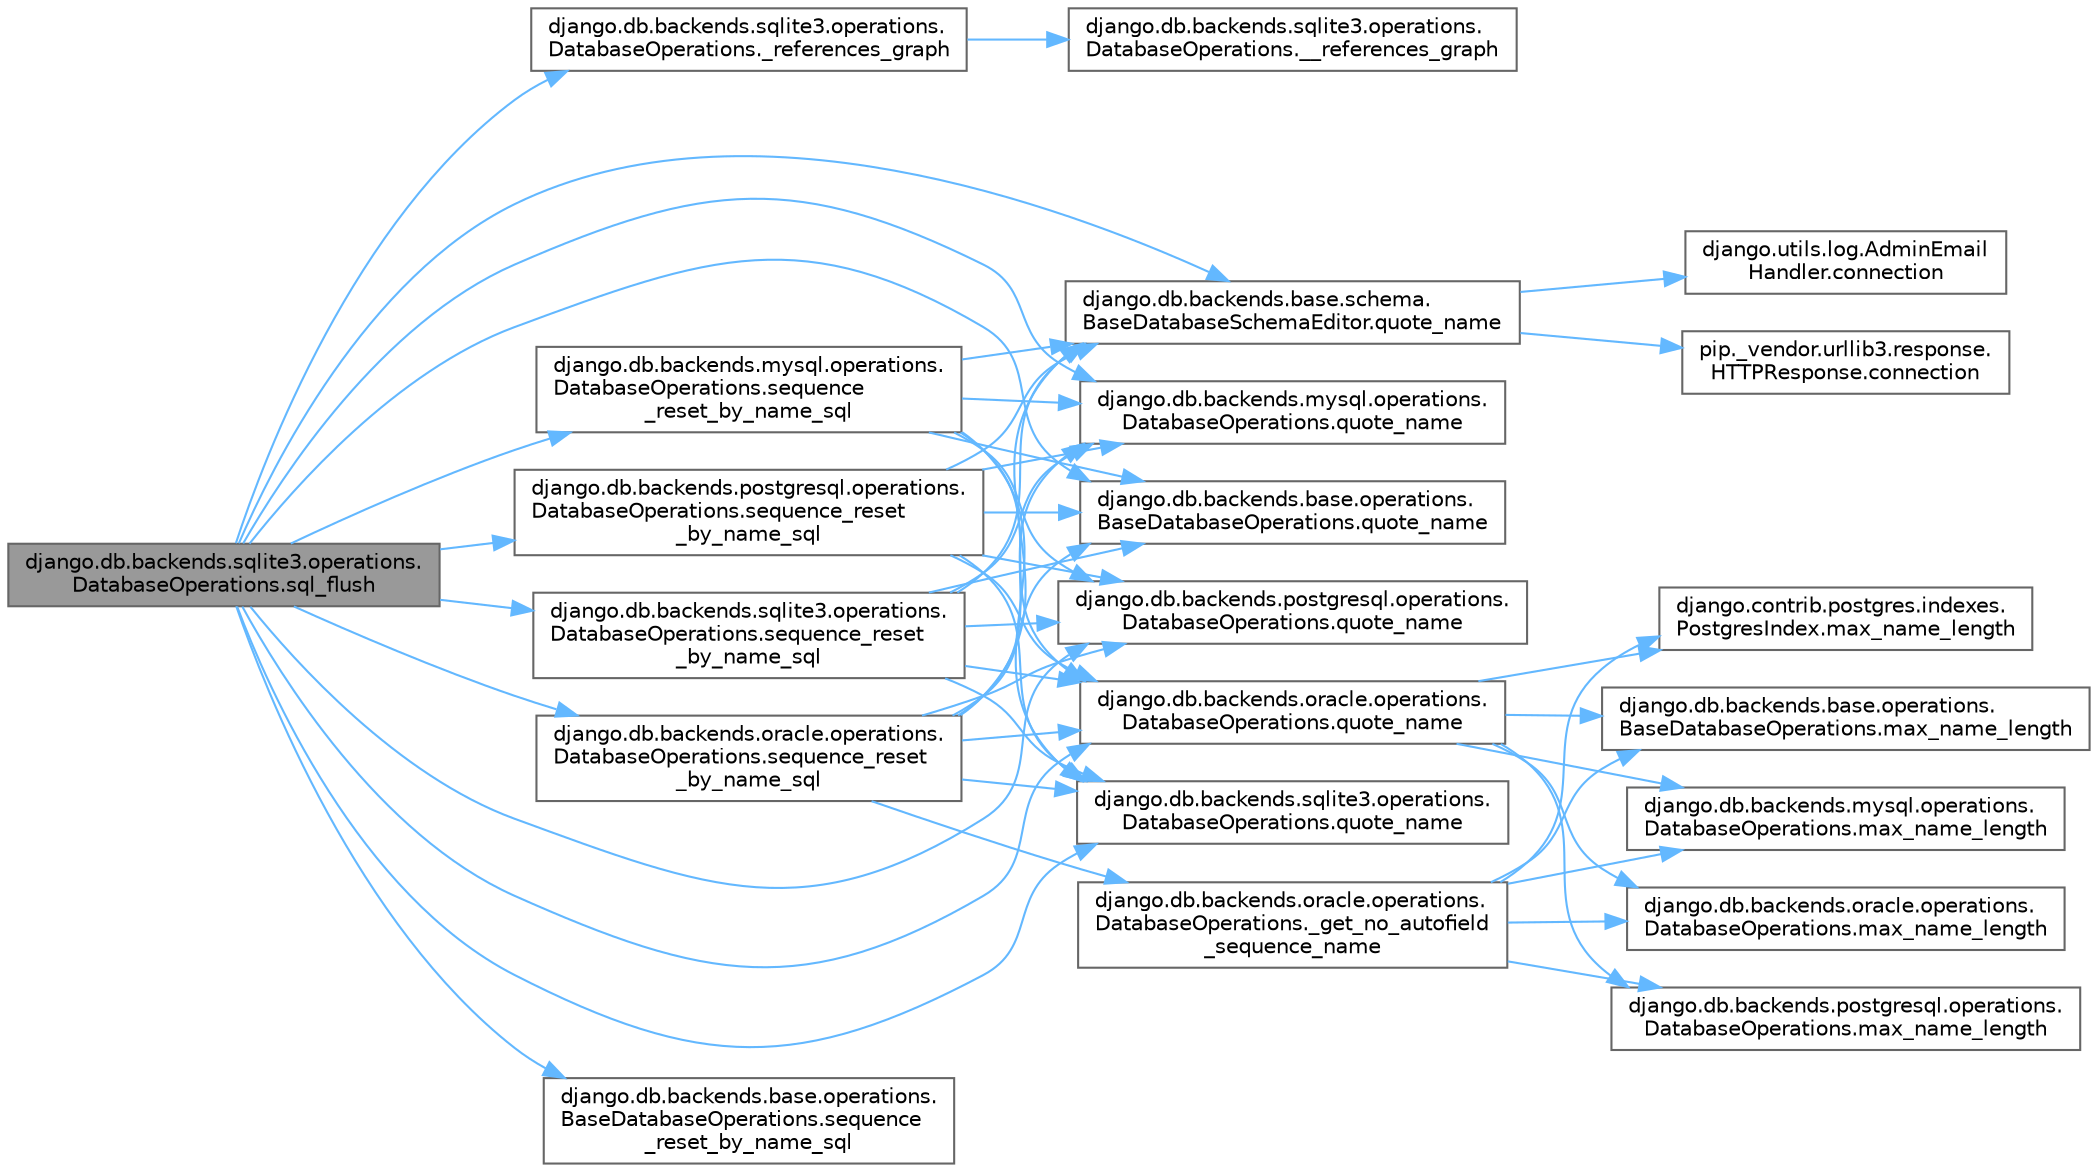 digraph "django.db.backends.sqlite3.operations.DatabaseOperations.sql_flush"
{
 // LATEX_PDF_SIZE
  bgcolor="transparent";
  edge [fontname=Helvetica,fontsize=10,labelfontname=Helvetica,labelfontsize=10];
  node [fontname=Helvetica,fontsize=10,shape=box,height=0.2,width=0.4];
  rankdir="LR";
  Node1 [id="Node000001",label="django.db.backends.sqlite3.operations.\lDatabaseOperations.sql_flush",height=0.2,width=0.4,color="gray40", fillcolor="grey60", style="filled", fontcolor="black",tooltip=" "];
  Node1 -> Node2 [id="edge1_Node000001_Node000002",color="steelblue1",style="solid",tooltip=" "];
  Node2 [id="Node000002",label="django.db.backends.sqlite3.operations.\lDatabaseOperations._references_graph",height=0.2,width=0.4,color="grey40", fillcolor="white", style="filled",URL="$classdjango_1_1db_1_1backends_1_1sqlite3_1_1operations_1_1_database_operations.html#a5e2e933602f02b0fa39ddc07a4964d83",tooltip=" "];
  Node2 -> Node3 [id="edge2_Node000002_Node000003",color="steelblue1",style="solid",tooltip=" "];
  Node3 [id="Node000003",label="django.db.backends.sqlite3.operations.\lDatabaseOperations.__references_graph",height=0.2,width=0.4,color="grey40", fillcolor="white", style="filled",URL="$classdjango_1_1db_1_1backends_1_1sqlite3_1_1operations_1_1_database_operations.html#a67207620312f8d7c2f7f3ba436583300",tooltip=" "];
  Node1 -> Node4 [id="edge3_Node000001_Node000004",color="steelblue1",style="solid",tooltip=" "];
  Node4 [id="Node000004",label="django.db.backends.base.operations.\lBaseDatabaseOperations.quote_name",height=0.2,width=0.4,color="grey40", fillcolor="white", style="filled",URL="$classdjango_1_1db_1_1backends_1_1base_1_1operations_1_1_base_database_operations.html#ab468094d1b03334704774ae62fbb7955",tooltip=" "];
  Node1 -> Node5 [id="edge4_Node000001_Node000005",color="steelblue1",style="solid",tooltip=" "];
  Node5 [id="Node000005",label="django.db.backends.base.schema.\lBaseDatabaseSchemaEditor.quote_name",height=0.2,width=0.4,color="grey40", fillcolor="white", style="filled",URL="$classdjango_1_1db_1_1backends_1_1base_1_1schema_1_1_base_database_schema_editor.html#aa816e47aecbbe22e29c76f25001a873a",tooltip=" "];
  Node5 -> Node6 [id="edge5_Node000005_Node000006",color="steelblue1",style="solid",tooltip=" "];
  Node6 [id="Node000006",label="django.utils.log.AdminEmail\lHandler.connection",height=0.2,width=0.4,color="grey40", fillcolor="white", style="filled",URL="$classdjango_1_1utils_1_1log_1_1_admin_email_handler.html#a545b5f7ec55a857fe1ca7836814a0760",tooltip=" "];
  Node5 -> Node7 [id="edge6_Node000005_Node000007",color="steelblue1",style="solid",tooltip=" "];
  Node7 [id="Node000007",label="pip._vendor.urllib3.response.\lHTTPResponse.connection",height=0.2,width=0.4,color="grey40", fillcolor="white", style="filled",URL="$classpip_1_1__vendor_1_1urllib3_1_1response_1_1_h_t_t_p_response.html#a9002314624685de3bbf9b84bdc87fef8",tooltip=" "];
  Node1 -> Node8 [id="edge7_Node000001_Node000008",color="steelblue1",style="solid",tooltip=" "];
  Node8 [id="Node000008",label="django.db.backends.mysql.operations.\lDatabaseOperations.quote_name",height=0.2,width=0.4,color="grey40", fillcolor="white", style="filled",URL="$classdjango_1_1db_1_1backends_1_1mysql_1_1operations_1_1_database_operations.html#a5d1561dd784c0f000ed8c1aa43a6efbf",tooltip=" "];
  Node1 -> Node9 [id="edge8_Node000001_Node000009",color="steelblue1",style="solid",tooltip=" "];
  Node9 [id="Node000009",label="django.db.backends.oracle.operations.\lDatabaseOperations.quote_name",height=0.2,width=0.4,color="grey40", fillcolor="white", style="filled",URL="$classdjango_1_1db_1_1backends_1_1oracle_1_1operations_1_1_database_operations.html#ac7551d250b0adf678e5d00e4d69cb021",tooltip=" "];
  Node9 -> Node10 [id="edge9_Node000009_Node000010",color="steelblue1",style="solid",tooltip=" "];
  Node10 [id="Node000010",label="django.contrib.postgres.indexes.\lPostgresIndex.max_name_length",height=0.2,width=0.4,color="grey40", fillcolor="white", style="filled",URL="$classdjango_1_1contrib_1_1postgres_1_1indexes_1_1_postgres_index.html#a620c1f2e6e614032efe872d2c4db8594",tooltip=" "];
  Node9 -> Node11 [id="edge10_Node000009_Node000011",color="steelblue1",style="solid",tooltip=" "];
  Node11 [id="Node000011",label="django.db.backends.base.operations.\lBaseDatabaseOperations.max_name_length",height=0.2,width=0.4,color="grey40", fillcolor="white", style="filled",URL="$classdjango_1_1db_1_1backends_1_1base_1_1operations_1_1_base_database_operations.html#abec816148b7737717c0fb0f6dc6d9d4c",tooltip=" "];
  Node9 -> Node12 [id="edge11_Node000009_Node000012",color="steelblue1",style="solid",tooltip=" "];
  Node12 [id="Node000012",label="django.db.backends.mysql.operations.\lDatabaseOperations.max_name_length",height=0.2,width=0.4,color="grey40", fillcolor="white", style="filled",URL="$classdjango_1_1db_1_1backends_1_1mysql_1_1operations_1_1_database_operations.html#a9991163305c8c6dcc07750de61ac0d52",tooltip=" "];
  Node9 -> Node13 [id="edge12_Node000009_Node000013",color="steelblue1",style="solid",tooltip=" "];
  Node13 [id="Node000013",label="django.db.backends.oracle.operations.\lDatabaseOperations.max_name_length",height=0.2,width=0.4,color="grey40", fillcolor="white", style="filled",URL="$classdjango_1_1db_1_1backends_1_1oracle_1_1operations_1_1_database_operations.html#aa17742b77fb39d2fcb061eadb24120b7",tooltip=" "];
  Node9 -> Node14 [id="edge13_Node000009_Node000014",color="steelblue1",style="solid",tooltip=" "];
  Node14 [id="Node000014",label="django.db.backends.postgresql.operations.\lDatabaseOperations.max_name_length",height=0.2,width=0.4,color="grey40", fillcolor="white", style="filled",URL="$classdjango_1_1db_1_1backends_1_1postgresql_1_1operations_1_1_database_operations.html#adc0b2a0123ac4df5994bf853505afc8e",tooltip=" "];
  Node1 -> Node15 [id="edge14_Node000001_Node000015",color="steelblue1",style="solid",tooltip=" "];
  Node15 [id="Node000015",label="django.db.backends.postgresql.operations.\lDatabaseOperations.quote_name",height=0.2,width=0.4,color="grey40", fillcolor="white", style="filled",URL="$classdjango_1_1db_1_1backends_1_1postgresql_1_1operations_1_1_database_operations.html#ab2f9e33071d2c5abb03744171da3b801",tooltip=" "];
  Node1 -> Node16 [id="edge15_Node000001_Node000016",color="steelblue1",style="solid",tooltip=" "];
  Node16 [id="Node000016",label="django.db.backends.sqlite3.operations.\lDatabaseOperations.quote_name",height=0.2,width=0.4,color="grey40", fillcolor="white", style="filled",URL="$classdjango_1_1db_1_1backends_1_1sqlite3_1_1operations_1_1_database_operations.html#a14cbbcb5e889d88278c96a39911d641b",tooltip=" "];
  Node1 -> Node17 [id="edge16_Node000001_Node000017",color="steelblue1",style="solid",tooltip=" "];
  Node17 [id="Node000017",label="django.db.backends.base.operations.\lBaseDatabaseOperations.sequence\l_reset_by_name_sql",height=0.2,width=0.4,color="grey40", fillcolor="white", style="filled",URL="$classdjango_1_1db_1_1backends_1_1base_1_1operations_1_1_base_database_operations.html#aa9bb73a710ccc74d1930fca2a6ef916d",tooltip=" "];
  Node1 -> Node18 [id="edge17_Node000001_Node000018",color="steelblue1",style="solid",tooltip=" "];
  Node18 [id="Node000018",label="django.db.backends.mysql.operations.\lDatabaseOperations.sequence\l_reset_by_name_sql",height=0.2,width=0.4,color="grey40", fillcolor="white", style="filled",URL="$classdjango_1_1db_1_1backends_1_1mysql_1_1operations_1_1_database_operations.html#a94bf92098119706ed7408a0cbd6956b8",tooltip=" "];
  Node18 -> Node4 [id="edge18_Node000018_Node000004",color="steelblue1",style="solid",tooltip=" "];
  Node18 -> Node5 [id="edge19_Node000018_Node000005",color="steelblue1",style="solid",tooltip=" "];
  Node18 -> Node8 [id="edge20_Node000018_Node000008",color="steelblue1",style="solid",tooltip=" "];
  Node18 -> Node9 [id="edge21_Node000018_Node000009",color="steelblue1",style="solid",tooltip=" "];
  Node18 -> Node15 [id="edge22_Node000018_Node000015",color="steelblue1",style="solid",tooltip=" "];
  Node18 -> Node16 [id="edge23_Node000018_Node000016",color="steelblue1",style="solid",tooltip=" "];
  Node1 -> Node19 [id="edge24_Node000001_Node000019",color="steelblue1",style="solid",tooltip=" "];
  Node19 [id="Node000019",label="django.db.backends.oracle.operations.\lDatabaseOperations.sequence_reset\l_by_name_sql",height=0.2,width=0.4,color="grey40", fillcolor="white", style="filled",URL="$classdjango_1_1db_1_1backends_1_1oracle_1_1operations_1_1_database_operations.html#ab0b3d5d7c686f6ad82c5df2bb4eb0452",tooltip=" "];
  Node19 -> Node20 [id="edge25_Node000019_Node000020",color="steelblue1",style="solid",tooltip=" "];
  Node20 [id="Node000020",label="django.db.backends.oracle.operations.\lDatabaseOperations._get_no_autofield\l_sequence_name",height=0.2,width=0.4,color="grey40", fillcolor="white", style="filled",URL="$classdjango_1_1db_1_1backends_1_1oracle_1_1operations_1_1_database_operations.html#ad89acc44101ec0761ecf08100c8b101d",tooltip=" "];
  Node20 -> Node10 [id="edge26_Node000020_Node000010",color="steelblue1",style="solid",tooltip=" "];
  Node20 -> Node11 [id="edge27_Node000020_Node000011",color="steelblue1",style="solid",tooltip=" "];
  Node20 -> Node12 [id="edge28_Node000020_Node000012",color="steelblue1",style="solid",tooltip=" "];
  Node20 -> Node13 [id="edge29_Node000020_Node000013",color="steelblue1",style="solid",tooltip=" "];
  Node20 -> Node14 [id="edge30_Node000020_Node000014",color="steelblue1",style="solid",tooltip=" "];
  Node19 -> Node4 [id="edge31_Node000019_Node000004",color="steelblue1",style="solid",tooltip=" "];
  Node19 -> Node5 [id="edge32_Node000019_Node000005",color="steelblue1",style="solid",tooltip=" "];
  Node19 -> Node8 [id="edge33_Node000019_Node000008",color="steelblue1",style="solid",tooltip=" "];
  Node19 -> Node9 [id="edge34_Node000019_Node000009",color="steelblue1",style="solid",tooltip=" "];
  Node19 -> Node15 [id="edge35_Node000019_Node000015",color="steelblue1",style="solid",tooltip=" "];
  Node19 -> Node16 [id="edge36_Node000019_Node000016",color="steelblue1",style="solid",tooltip=" "];
  Node1 -> Node21 [id="edge37_Node000001_Node000021",color="steelblue1",style="solid",tooltip=" "];
  Node21 [id="Node000021",label="django.db.backends.postgresql.operations.\lDatabaseOperations.sequence_reset\l_by_name_sql",height=0.2,width=0.4,color="grey40", fillcolor="white", style="filled",URL="$classdjango_1_1db_1_1backends_1_1postgresql_1_1operations_1_1_database_operations.html#a6c11171286c316c8a02f617a3bd842dc",tooltip=" "];
  Node21 -> Node4 [id="edge38_Node000021_Node000004",color="steelblue1",style="solid",tooltip=" "];
  Node21 -> Node5 [id="edge39_Node000021_Node000005",color="steelblue1",style="solid",tooltip=" "];
  Node21 -> Node8 [id="edge40_Node000021_Node000008",color="steelblue1",style="solid",tooltip=" "];
  Node21 -> Node9 [id="edge41_Node000021_Node000009",color="steelblue1",style="solid",tooltip=" "];
  Node21 -> Node15 [id="edge42_Node000021_Node000015",color="steelblue1",style="solid",tooltip=" "];
  Node21 -> Node16 [id="edge43_Node000021_Node000016",color="steelblue1",style="solid",tooltip=" "];
  Node1 -> Node22 [id="edge44_Node000001_Node000022",color="steelblue1",style="solid",tooltip=" "];
  Node22 [id="Node000022",label="django.db.backends.sqlite3.operations.\lDatabaseOperations.sequence_reset\l_by_name_sql",height=0.2,width=0.4,color="grey40", fillcolor="white", style="filled",URL="$classdjango_1_1db_1_1backends_1_1sqlite3_1_1operations_1_1_database_operations.html#a470ada4bc01f7fd7c921d2f04e183ad7",tooltip=" "];
  Node22 -> Node4 [id="edge45_Node000022_Node000004",color="steelblue1",style="solid",tooltip=" "];
  Node22 -> Node5 [id="edge46_Node000022_Node000005",color="steelblue1",style="solid",tooltip=" "];
  Node22 -> Node8 [id="edge47_Node000022_Node000008",color="steelblue1",style="solid",tooltip=" "];
  Node22 -> Node9 [id="edge48_Node000022_Node000009",color="steelblue1",style="solid",tooltip=" "];
  Node22 -> Node15 [id="edge49_Node000022_Node000015",color="steelblue1",style="solid",tooltip=" "];
  Node22 -> Node16 [id="edge50_Node000022_Node000016",color="steelblue1",style="solid",tooltip=" "];
}
